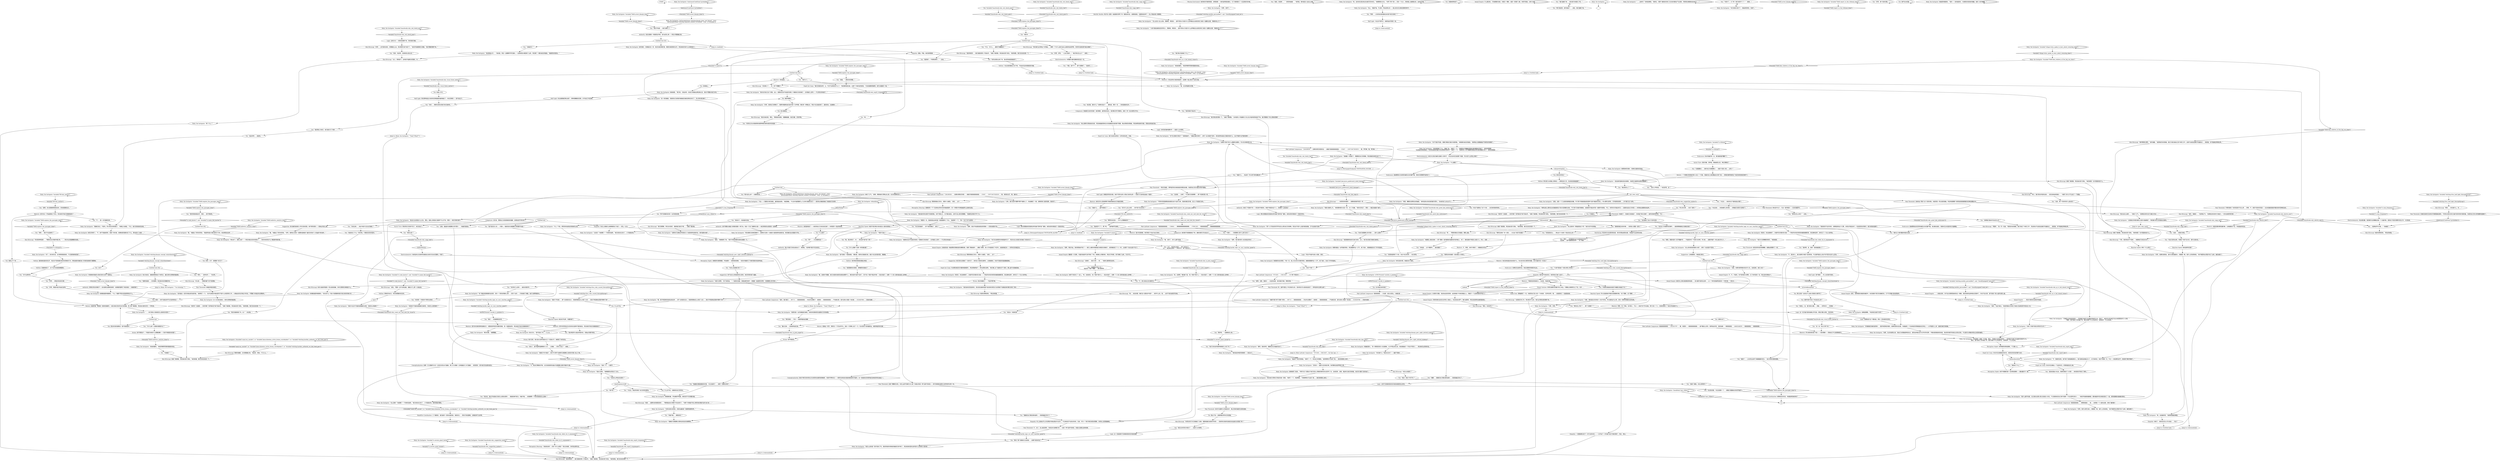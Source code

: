 # LAIR / INSTIGATOR
# You are caught in the ray of the Pale Compressor and talk to Ruby. You can:
#1. Ask about the Compressor.
#2. Ask about the murder and why Ruby went into hiding.
#3. Try to destroy the Compressor.
#4. Try to stop Ruby from killing herself if you destroy the Compressor.
#5. Let Ruby go.
# ==================================================
digraph G {
	  0 [label="START"];
	  1 [label="input"];
	  2 [label="Jump to: [Untitled hub]"];
	  3 [label="Drama: 她对你撒谎了……*包括*那件事。"];
	  4 [label="Game Over: 黑暗接管了一切，你感觉自己坠入到一个未知的、无声的世界。哦……这就是死亡！这就是结束。"];
	  5 [label="Ruby, the Instigator: Variable[\"boardwalk.ruby_sugg_talk\"]"];
	  6 [label="Variable[\"boardwalk.ruby_sugg_talk\"]", shape=diamond];
	  7 [label="!(Variable[\"boardwalk.ruby_sugg_talk\"])", shape=diamond];
	  8 [label="You: “胡说，你是想……”（奇怪地抽搐），“误导我。根本就没人会这么说我。”"];
	  9 [label="Ruby, the Instigator: “‘怎么会没人这么说你。警察啦，罪犯啦……要不然你以为我为什么会带着这台该死的死亡射线一起藏在这里，等着你找上门？”"];
	  10 [label="Ruby, the Instigator: Variable[\"tc.harry\"]"];
	  11 [label="Variable[\"tc.harry\"]", shape=diamond];
	  12 [label="!(Variable[\"tc.harry\"])", shape=diamond];
	  13 [label="You: “好吧，好吧。”（让自己振作。）“咱们现在怎么办？”（继续。）"];
	  14 [label="Ruby, the Instigator: Variable[\"TASK.explore_the_passages_done\"]"];
	  15 [label="Variable[\"TASK.explore_the_passages_done\"]", shape=diamond];
	  16 [label="!(Variable[\"TASK.explore_the_passages_done\"])", shape=diamond];
	  17 [label="Ruby, the Instigator: “我什么都不知道，反正我在这里扎营之后就没人来过。不过我很肯定自己绝不是第一个在这里苟活的人……”她的声音越来越微弱，跟你脑袋中的白噪音混在了一起。感觉就像是动脉瘤在靠近。"];
	  18 [label="Ruby, the Instigator: “哦。”她露出了悲伤的笑容。“我虽然知道小猫也是有爪子的，但没想到会这样……”"];
	  19 [label="Perception (Sight): 她手中握着的是一支双管前膛枪——跟凶器并不一致。"];
	  20 [label="Ruby, the Instigator: “她要我上楼去找她——那个跟她一起的雇佣兵就躺在卧室地板上，死了。我知道她不希望让当局介入。所以，没错……”"];
	  21 [label="Endurance: 曷城警督此刻忍受的痛苦比你还要严重。他试着去抵抗，但根本无从知道何时才能解脱。"];
	  22 [label="Endurance: 曷城警督正在承受的痛苦比你还要严重，但他已经慢慢开始恢复了。"];
	  23 [label="You: “康米主义者的藏身地就在后面……”"];
	  24 [label="Ruby, the Instigator: “我用的是一台灰域维度压缩机。你和你的搭档现在就困在它的场域里。”"];
	  25 [label="Ruby, the Instigator: “嗯？什么？”"];
	  26 [label="Ruby, the Instigator: “哦，这当然能解决问题。”"];
	  27 [label="You: “我也希望可以就这样放你走，但我必须遵守规定。”"];
	  28 [label="You: 但是——她不该就这样平白无故地死去！"];
	  29 [label="Ruby, the Instigator: “哦，这根本不重要。他们对我来说甚至连朋友都算不上，更别说是*自家*兄弟了。至于有人*喜欢*我这件事——我太知道了。如果一个人有人喜欢就会遇上这种事……”"];
	  30 [label="Ruby, the Instigator: “呕，拉倒吧，嘴说破个屁。有人*喜欢*我什么——我太知道了。如果一个人有人喜欢就会遇上这种事……”"];
	  31 [label="Shivers: 他漫步着，两侧是一排排的罂粟花，大部分粉红色的花朵已经凋谢。男人看了看周围，然后抬头望向天空；一声叹息。"];
	  32 [label="Ruby, the Instigator: Variable[\"XP.ruby_motive\"]"];
	  33 [label="Variable[\"XP.ruby_motive\"]", shape=diamond];
	  34 [label="!(Variable[\"XP.ruby_motive\"])", shape=diamond];
	  35 [label="Ruby, the Instigator: “子弹是从远处射进来的——否则我们在楼下应该能听到枪声才对。再说了，她有充分的动机不去主动招惹是非引人注意。”\n“警官，我不是说了好多遍了吗，我们在楼下什么也没听见。没有枪声，什么也没有。”"];
	  36 [label="Ruby, the Instigator: “灰域？灰域不是在世界的尽头吗？”"];
	  37 [label="You: “*大家*是指谁？你是从哪儿听来的？”"];
	  38 [label="You: “是啊，没错，我刚才……在逗你玩呢。他们就在外面，荷枪实弹。”"];
	  39 [label="You: 别晕过去了。"];
	  40 [label="Empathy: 她死了。他的反应怎么可以如此……冷淡？"];
	  41 [label="Ruby, the Instigator: CheckItem(\"gun_villiers\")"];
	  42 [label="CheckItem(\"gun_villiers\")", shape=diamond];
	  43 [label="!(CheckItem(\"gun_villiers\"))", shape=diamond];
	  44 [label="Kim Kitsuragi: 他望向黑暗深处，“那边的帐篷。”"];
	  45 [label="Ruby, the Instigator: “你认真的吗？那就尝尝这个吧！”她拧动手中的转盘。"];
	  46 [label="You: “到底发生了什么？周日晚上？跟我说说你的版本。”"];
	  47 [label="Ruby, the Instigator: “有啊，在对你使用之前，我自己也把脑袋伸进去过，感觉这样做比较*合乎科学伦理*。不敢说是很愉快的体验，我试的时候开的档位比现在还低，不过我可以想象你现在正经受的痛苦。”"];
	  48 [label="Ruby, the Instigator: “信号通过一系列中继站来完成传递。”她停顿了一下。“驻守在那些中继站里可不是什么有意思的工作，人类独自呆在灰域之中的话，不需要几年就会失去理智的。”"];
	  49 [label="Jump to: [rubymainhub]"];
	  50 [label="Conceptualization: 如果一只大黄蜂可以在一分钟内杀死40只蜜蜂，那三只大黄蜂一分钟就能杀120只蜜蜂……甚至更多，因为他们还会团队配合。"];
	  51 [label="Kim Kitsuragi: “女士，把枪放下。这样是不能解决问题的。你……”"];
	  52 [label="Ruby, the Instigator: 她从你身边、接着是警督身边飞奔而过，最后消失在黑暗的隧道里。"];
	  53 [label="You: “你的第一个猜测并不算完全错误……”"];
	  54 [label="Ruby, the Instigator: 她眯起眼睛。“听起来应该差不多吧？”"];
	  55 [label="Inland Empire: 白噪音变成一堵迷雾和灰霉组成的沸腾高墙，笼罩了整座城市……撕裂了建筑，把人行布道刮到了半空中。这就是瑞瓦肖——世界末日的瑞瓦肖。"];
	  56 [label="You: “所谓的准备指的是把子弹藏在地板底下吗？”"];
	  57 [label="You: “准备什么……枪战吗？所以把子弹先藏起来？”"];
	  58 [label="You: “等等……以你的标准来看她当时是不是已经嗨了？”"];
	  59 [label="Electrochemistry: 她见识过真正嗑药过量的人的样子，卡拉洁当时还没到那个程度，所以有什么好担心的呢？"];
	  60 [label="Authority: 我以为我们已经达成协议了，她想到。*这种事*真的不应该发生。"];
	  61 [label="Ruby, the Instigator: “呃，当时你队里没有这位瘦巴巴的老兄。”她朝警督点点头。“你带了两个男人，还有一个女人。男的看上去都很壮实，女的也不差。”"];
	  62 [label="You: “你还有什么别的……能告诉我的吗……”"];
	  63 [label="Ruby, the Instigator: “我见识过更糟糕的情况。”她耸耸肩。"];
	  64 [label="You: “你这又是何必呢。你跟这个案子没关系，我可以放你走。”"];
	  65 [label="Kim Kitsuragi: “我们是警察。责任全在我们，要是我们放任不管……”他看了看四周。"];
	  66 [label="Ruby, the Instigator: Variable[\"tc.rank_known\"]  and  Variable[\"tc.name_full_harrier\"]"];
	  67 [label="Variable[\"tc.rank_known\"]  and  Variable[\"tc.name_full_harrier\"]", shape=diamond];
	  68 [label="!(Variable[\"tc.rank_known\"]  and  Variable[\"tc.name_full_harrier\"])", shape=diamond];
	  69 [label="Ruby, the Instigator: Variable[\"TASK.explore_the_passages_done\"]"];
	  70 [label="Variable[\"TASK.explore_the_passages_done\"]", shape=diamond];
	  71 [label="!(Variable[\"TASK.explore_the_passages_done\"])", shape=diamond];
	  72 [label="Ruby, the Instigator: 顷刻间，你全身麻痹了。白噪声充斥着你的大脑——一阵前所未有的奇怪的痛楚接踵而至。透过静电流声，你听见了一个女人的声音。"];
	  73 [label="You: 说服她把枪放下。"];
	  74 [label="You: Variable[\"boardwalk.ruby_red_check_rhet\"]"];
	  75 [label="Variable[\"boardwalk.ruby_red_check_rhet\"]", shape=diamond];
	  76 [label="!(Variable[\"boardwalk.ruby_red_check_rhet\"])", shape=diamond];
	  77 [label="You: “那她说了什么？”"];
	  78 [label="You: 盯着露比。"];
	  79 [label="Ruby, the Instigator: “我他妈的不会杀你的，如果我真有这个打算，你现在早就没命了。考虑到现在的情况，我已经很讲道理了。”"];
	  80 [label="You: “你听说了所谓审判的事吗……就是那群雇佣正在筹划的事？”"];
	  81 [label="Ruby, the Instigator: 她叹了口气。“是啊。那群佣兵打算私设公堂，处决杀害莱利的人。”"];
	  82 [label="You: 保持静止。"];
	  83 [label="You: 也许我应该劝劝她？"];
	  84 [label="Rhetoric: 因为你觉得自杀对你来说也是种不错的做法。现在她的手指已经握紧扳机了……"];
	  85 [label="You: “咱们……还是聊聊别的吧。”"];
	  86 [label="Ruby, the Instigator: (Variable[\"canal.roy_suicide\"]  or  Variable[\"plaza.kineema_sylvie_drama_suicidejokes\"]  or  Variable[\"whirling.hardies_authority_wc_fail_tried_gun\"])"];
	  87 [label="(Variable[\"canal.roy_suicide\"]  or  Variable[\"plaza.kineema_sylvie_drama_suicidejokes\"]  or  Variable[\"whirling.hardies_authority_wc_fail_tried_gun\"])", shape=diamond];
	  88 [label="!((Variable[\"canal.roy_suicide\"]  or  Variable[\"plaza.kineema_sylvie_drama_suicidejokes\"]  or  Variable[\"whirling.hardies_authority_wc_fail_tried_gun\"]))", shape=diamond];
	  89 [label="Rhetoric: 强大的道德感。她仍想找个机会为自己辩护。"];
	  90 [label="You: “那你……觉得雇佣兵会不会是她亲手杀的？”\n“你觉得……是不是她亲自动手……杀了莱利……？”"];
	  91 [label="Kim Kitsuragi: “你现在的行为已经触犯了法律。我猜机器应该是有专利的……但是现在发射的波段应该远超合法范围了吧？”"];
	  92 [label="Kim Kitsuragi: “警官，你还好吗？”"];
	  93 [label="Pain Threshold: 压缩机发射的无线电讯号像雹暴般袭来，不同的幻景在你的大脑中拼命地争夺着地盘。你感觉自己的头骨快要碎成齑粉了。"];
	  94 [label="Ruby, the Instigator: “过度接近灰域压缩机让他的大脑超载了。等机器关掉之后他就会没事的。”"];
	  95 [label="Authority: 他没法像你一样接受这件事，他为此而心焦——然后才慢慢缓过来。"];
	  96 [label="Ruby, the Instigator: “你不可能不知道，我敢打赌他们就在外面等着。”她看着你身后的隧道。“我想我之后要碰碰运气铤而走险看看了。”"];
	  97 [label="Jump to: [endhub]"];
	  98 [label="You: “如果我们放凶手走会怎么样？”"];
	  99 [label="Kim Kitsuragi: “现在我们必须想出个好理由……解释一下为什么我们会这么直直地自投罗网，否则写在报告里可就太难看了。”"];
	  100 [label="You: “她自杀了。我没能劝住她。”"];
	  101 [label="Kim Kitsuragi: “真的吗？这就是……你的判断？我*敢肯定*她不是凶手。”他看了看周围，然后指向洞穴深处。“她的帐篷。我们应该去检查一下。”"];
	  102 [label="Ruby, the Instigator: Variable[\"village.twins_spoke_to_boys_about_swearing_done\"]"];
	  103 [label="Variable[\"village.twins_spoke_to_boys_about_swearing_done\"]", shape=diamond];
	  104 [label="!(Variable[\"village.twins_spoke_to_boys_about_swearing_done\"])", shape=diamond];
	  105 [label="You: “你好像说了些关于宣判的事……”"];
	  106 [label="You: “你被捕了！”"];
	  107 [label="Ruby, the Instigator: “好吧，如果你真想谈，我可以把机器调小。顺便提一嘴，我手上还有把枪呢。”她不情愿地从阴影中走了出来。痛苦减轻了。"];
	  108 [label="Jump to: [rubymainhub]"];
	  109 [label="Pain Threshold: 不想伤害你？你的耳道可不这么想……等等，不，甚至不是你的耳道——这台机器是直接冲着你的听觉神经去的。"];
	  110 [label="You: “代理人……马德雷教父是什么旅行社吗？”"];
	  111 [label="Ruby, the Instigator: Variable[\"boardwalk.ruby_kim_help\"]"];
	  112 [label="Variable[\"boardwalk.ruby_kim_help\"]", shape=diamond];
	  113 [label="!(Variable[\"boardwalk.ruby_kim_help\"])", shape=diamond];
	  114 [label="Conceptualization: 我也不想打扰你现在正在承受的这震耳欲聋痛苦，但是乔伊斯说过——使用无线电波去强加维度是有可能的。这一定就是向灰域传输无线电信号的设备之一。"];
	  115 [label="Ruby, the Instigator: “哦，当然了。你什么都不知道。”"];
	  116 [label="Jump to: [rubycasehub]"];
	  117 [label="Jump to: [rubymainhub]"];
	  118 [label="Kim Kitsuragi: “还有第三个……哎，真下可糟糕了。”"];
	  119 [label="You: “拜托，”（高举双手，）“你走吧。”"];
	  120 [label="You: “你的……那群兄弟告诉我们你在海岸的。”"];
	  121 [label="You: “你说马德雷教父的代理人……是什么意思？”"];
	  122 [label="Suggestion: 她已经在这里躲了一些时日了，其间没人陪她说话聊天。让她接着说，你说不定能有机能摆脱困境。"];
	  123 [label="Ruby, the Instigator: “真他妈要命。”她突然略带同情地看着你和金。"];
	  124 [label="Pain Threshold: 你的手试着伸入灰域混沌中，随之而来的痛苦也逐渐加剧。"];
	  125 [label="arrestedklaasjehub"];
	  126 [label="Ruby, the Instigator: “但是卡拉洁不可能知道我躲在这里。你是怎么知道的？”"];
	  127 [label="Ruby, the Instigator: IsKimHere()"];
	  128 [label="IsKimHere()", shape=diamond];
	  129 [label="!(IsKimHere())", shape=diamond];
	  130 [label="Rhetoric: 她喜欢跟你聊机器的事。让她接着说下去，寻找脱身的机会。"];
	  131 [label="You: 别盖上它们。"];
	  132 [label="Empathy: 一定要谨慎决定下一步行动的时机——一旦开始下一步你就*没法*问她问题了。慎之，慎之。"];
	  133 [label="You: “对了，她没有出卖你——那个洗衣女工。”\n“对了，她没有出卖你——伊泽贝尔，那个洗衣女工。”"];
	  134 [label="You: “好吧……那我还有别的问题……”"];
	  135 [label="Ruby, the Instigator: “现在情势已经峰回路转了。如果你们没有一头撞进25超高频率波段的话，情况确实会对我极为不利。”"];
	  136 [label="Kim Kitsuragi: “没事的……我们只想……唔……”他挣扎着想把话说完。"];
	  137 [label="Jump to: [rubymainhub]"];
	  138 [label="Pain Threshold: 感觉突然间变得很糟糕，就像血管爆炸了一样。"];
	  139 [label="Drama: 她才没有，她以前从没同时面对过三个武装分子。她相信了你的说法。"];
	  140 [label="Pain Threshold: 疼痛变得愈发难忍。"];
	  141 [label="Untitled hub (02)"];
	  142 [label="Kim Kitsuragi: “好吧……这可是你说的。你需要这么说。现在既然已经*说定*了，”他的声音缓慢而又慎重。“我们需要清理干净。”"];
	  143 [label="Jump to: [Untitled hub]"];
	  144 [label="Jump to: [NewspaperEndgame(\"INSTIGATOR_SUICIDE ...]"];
	  145 [label="Ruby, the Instigator: Variable[\"boardwalk.ruby_red_check_rhet\"]"];
	  146 [label="Variable[\"boardwalk.ruby_red_check_rhet\"]", shape=diamond];
	  147 [label="!(Variable[\"boardwalk.ruby_red_check_rhet\"])", shape=diamond];
	  148 [label="rubygreetinghub"];
	  149 [label="You: “就是个碉堡。你去过那里吗？”"];
	  150 [label="Ruby, the Instigator: “不会——只要我关掉压缩机，痛苦就会结束。”她犹豫着。“不过你可能需要花上几分钟才能稳住自己——感觉有点像是刚做了场昏昏沉沉的梦。”"];
	  151 [label="Kim Kitsuragi: “你怎么知道的？”"];
	  152 [label="You: “他们已经设好陷阱等着我们上钩了吗？”"];
	  153 [label="Hand/Eye Coordination: 三个雇佣兵，毫无疑问一定是全副武装，渴望复仇……而你只有前膛枪。这看起来不太妙啊。"];
	  154 [label="Rhetoric: 因为你从一开始就错估了形式。现在她的手指已经握紧扳机了……"];
	  155 [label="Ruby, the Instigator: 她满脸疑惑地看着你。“你在说什么？我以为提图斯和我只是正经的同事关系……”"];
	  156 [label="Perception (Hearing): “真他妈该死”，还有“为什么是我？”透过白噪音，你听到这两句话。"];
	  157 [label="Jump to: [Ruby, the Instigator: \"\"I'm listening.\"\"]"];
	  158 [label="Ruby, the Instigator: “比如说？”她调整了一下持枪的姿势。“我已经告诉过你了，人不是我杀的。”"];
	  159 [label="You: “坦白说，我也不知道自己是怎么找到这里的……我就是凑巧经过。你能不能……给我解释一下现在到底是怎么回事？”"];
	  160 [label="Ruby, the Instigator: “不管你觉得我俩到底谁更应该为‘私刑’负责，我真的都无所谓，反正人不是我们杀的。”"];
	  161 [label="Ruby, the Instigator: “行啊，我们还是不要聊*那件*破事儿了。你追捕我了一路，结果却掉入我的陷阱。我说完了。”"];
	  162 [label="Kim Kitsuragi: 警督抓着自己的头，表情十分痛苦。“该死……这个……”"];
	  163 [label="Ruby, the Instigator: Variable[\"boardwalk.ruby_pi_rc_fail_inland_vision\"]"];
	  164 [label="Variable[\"boardwalk.ruby_pi_rc_fail_inland_vision\"]", shape=diamond];
	  165 [label="!(Variable[\"boardwalk.ruby_pi_rc_fail_inland_vision\"])", shape=diamond];
	  166 [label="Kim Kitsuragi: “这是我们的工作。现在情况不太妙。咱们必须把这里清理干净。”"];
	  167 [label="Jump to: [NewspaperEndgame(\"INSTIGATOR_ALONE\", ...]"];
	  168 [label="Ruby, the Instigator: “前一秒的确是，但我现在已经用灰域维度压缩机控制住你们了，所以现在我没事了。”"];
	  169 [label="Volition: 别被她唬住了，这个名字没准是她瞎蒙的。"];
	  170 [label="Logic: 这一切只能代表你做事立竿见影。罪犯们都认得你，而且怕你。"];
	  171 [label="Ruby, the Instigator: “你知道我做了什么。我骗了他。”她停了一下。“结果现在开罐器哈里就在我的藏身处现身了。该死的提图斯……”\n“你进我的货車里看过。你觉得加姆洛克最大的玩家喜欢竞争吗？”她停了一下。“结果现在人形开罐器哈里就出现在我的藏身之处了。该死的提图斯……”"];
	  172 [label="Endurance: 如果别无选择的话，她会迎着枪林弹雨冲出去。"];
	  173 [label="You: “嗯……”"];
	  174 [label="Empathy: 感激。怀疑。她还是想跑路……"];
	  175 [label="endhub"];
	  176 [label="You: “不过，为什么……要把子弹藏起来？”"];
	  177 [label="You: “这是……是我们的错。”"];
	  178 [label="pre_ruby_main"];
	  179 [label="Rhetoric: 你应该知道此刻该说些什么，你从前也有过相同的境遇，但为何脑中还一片空白？"];
	  180 [label="You: （回头小声低语。）“你还好吧，金？”"];
	  181 [label="You: “所以你打算……也杀了我吗？”"];
	  182 [label="Pain Threshold: 当她说出“警官”这个词的时候，你感觉到一阵尖锐的剧痛。听起来就像整个射频波段直接朝着你的神经通路尖叫。"];
	  183 [label="You: “你是怎么弄到这玩意的？”"];
	  184 [label="Interfacing: 而且她也对此感到很自豪。她也有理由感到自豪，你就造不出这样的东西。"];
	  185 [label="Ruby, the Instigator: 她咯咯笑了起来。“*审判*这个词相对于他们实际上想做的事来说也忒好听了点。话说回来，没错，我监听过他们的频道。他们的‘调查’已经完成了。”"];
	  186 [label="You: “为什么每个人都喜欢跟我作对？”"];
	  187 [label="You: “你能不能……跟我说说？”"];
	  188 [label="You: “不，那才是真正的问题所在！”"];
	  189 [label="Volition: 她的嗓音里隐隐透露出绝望。"];
	  190 [label="Ruby, the Instigator: “他的身体还是温热的，但在透过破掉的窗户射进来的青色灯光的照射下他看起来好像已经死了很久……”"];
	  191 [label="You: “那还真是……不妙——她居然能如此镇静……”"];
	  192 [label="Ruby, the Instigator: Variable[\"tc.ulan_frequency\"]"];
	  193 [label="Variable[\"tc.ulan_frequency\"]", shape=diamond];
	  194 [label="!(Variable[\"tc.ulan_frequency\"])", shape=diamond];
	  195 [label="Pale Latitude Compressor: 嗞嗞嗞嗞嗞嗞嗞……342455797……哦，亲爱的……嗞嗞嗞嗞嗞嗞嗞……请不要这么忧伤，依然如此忧伤，我的姑娘……嗞嗞嗞嗞嗞……4464544829……嗞嗞嗞嗞嗞……嗞嗞嗞嗞嗞……"];
	  196 [label="You: “别担心，金，我只是在试着……想象……世界末日……的景象……”"];
	  197 [label="Inland Empire: 什么都没有。只有缓慢的消逝。你看见一棵树，或是一间煤矿小屋。你转开视线，又转了回来……"];
	  198 [label="Inland Empire: ……小屋会消失，你不会记得那里曾经有过一棵树，更别说树的品种是松还是桦了。你也不会记得，是不是有个男人就吊在那上面。"];
	  199 [label="Horrific Necktie: 刚才有人提到一条操蛋的领带了吗？要我说的话，这都是放屁。你都疯成这样了，怎么可能会收人贿赂呢。"];
	  200 [label="Suggestion: 让她接着说，你能渡过难关。"];
	  201 [label="Empathy: 她的语气有些苦涩。她觉得自己被人出卖了。"];
	  202 [label="You: “那个……小队里都有谁？”"];
	  203 [label="Rhetoric: 你知道的。"];
	  204 [label="You: “我尽力了。”"];
	  205 [label="You: “谢谢。”（摩挲你的两鬓。）"];
	  206 [label="Kim Kitsuragi: 他看了看周围，然后指向洞穴深处。“她的帐篷。我们应该去检查一下。”"];
	  207 [label="Ruby, the Instigator: 她看着机器，评估着损坏程度。她的双手不住地颤抖着。"];
	  208 [label="Ruby, the Instigator: “哦。”她露出了悲伤的笑容。“好吧，我想自己其实一直都知道她是个最优先考虑个人利益的*幸存者*。”"];
	  209 [label="Ruby, the Instigator: Variable[\"boardwalk.ruby_suggestion_malice\"]"];
	  210 [label="Variable[\"boardwalk.ruby_suggestion_malice\"]", shape=diamond];
	  211 [label="!(Variable[\"boardwalk.ruby_suggestion_malice\"])", shape=diamond];
	  212 [label="You: “话说，那个*灰域*是什么鬼东西？”"];
	  213 [label="Ruby, the Instigator: “没错。这是一个工业级的抛物面反射器。专门用于将维度强加到某种*没有*维度的东西上。所以理所当然的，它所使用的频率……并不属于这个世界。”"];
	  214 [label="You: “我会一直这个样子吗？”"];
	  215 [label="Ruby, the Instigator: “我监听了他们的频道。”她停了一下，咬住自己的嘴唇。“虽然那帮孙子出卖了我……我还是很担心他们。”"];
	  216 [label="Pale Latitude Compressor: “875263……23621837……为了那个特别的人……”"];
	  217 [label="Ruby, the Instigator: “解决问题，”她嘟囔着。"];
	  218 [label="You: 我当时说的是醉话！我不是故意的！……"];
	  219 [label="You: “我确定自己理应是知道的……但是我最近失忆了。”"];
	  220 [label="You: “哦，我当然是了。你……现在是不是*怕*了啊？”"];
	  221 [label="You: “是啊，你从提图斯那里挖走的。还有提图斯自己。”"];
	  222 [label="Rhetoric: 不，等等，你终于想到了，你跟她的共同点："];
	  223 [label="Ruby, the Instigator: “然后惹得一身骚？不可能。再说，子弹是从远处射进来的——否则我们在楼下应该能听到枪声才对。”\n“警官，我不是说了好多遍了吗，我们在楼下什么也没听见。没有枪声，什么也没有。”"];
	  224 [label="Jump to: [pre_ruby_main]"];
	  225 [label="Jump to: [Pale Latitude Compressor: \"\"875263... 23621837... for that spe...\"]"];
	  226 [label="Esprit de Corps: 你也许应该看看金的状况。他现在的状态好像不太好。"];
	  227 [label="Pain Threshold: 呃，虽然*感官上*并没有好太多，但你现在可以组织起语言了，思考起来也没那么痛了。"];
	  228 [label="You: “淋浴头？真是机智……”"];
	  229 [label="Ruby, the Instigator: “‘大家’是指加姆洛克的所有人。警察啦，罪犯啦……要不然你以为我为什么会带着这台该死的死亡射线一起藏在这里，等着你找上门？”"];
	  230 [label="Logic: 如果她连*这个*都知道，那也一定知道你的真名。"];
	  231 [label="Half Light: 我不确定……听上去还挺可信的。"];
	  232 [label="Kim Kitsuragi: “真的吗？这就是……你的判断？我*敢肯定*她不是凶手。”他看了看周围，然后指向洞穴深处。“她的帐篷。我们应该去检查一下。”"];
	  233 [label="Kim Kitsuragi: “考虑到种种因素……”警督还没从疼痛中缓过来。“……现在未必是最糟糕的结局。”"];
	  234 [label="Kim Kitsuragi: “不用，我觉得凶手不是她……她跟咱们已经没关系了。”"];
	  235 [label="Jump to: [endhub]"];
	  236 [label="Pain Threshold: 一靠近压缩机，那阵猛烈的白噪音就变得更加汹涌。你感觉自己的大脑在颅骨中膨胀。"];
	  237 [label="You: “救命啊，金，救命！我的脑袋着火了！”"];
	  238 [label="Ruby, the Instigator: “不，我没杀人，我只是帮忙布置了私刑现场。不过我怀疑这么说对*你*而言也没什么区别。”"];
	  239 [label="Kim Kitsuragi: “唔……”警督抓着自己的脑袋，眼珠上翻。"];
	  240 [label="Ruby, the Instigator: 一股全新的强电流向你袭来，你感觉大脑里的血管好像要爆了。"];
	  241 [label="Ruby, the Instigator: Variable[\"boardwalk.ruby_la_puta_esprit\"]"];
	  242 [label="Variable[\"boardwalk.ruby_la_puta_esprit\"]", shape=diamond];
	  243 [label="!(Variable[\"boardwalk.ruby_la_puta_esprit\"])", shape=diamond];
	  244 [label="Ruby, the Instigator: 她满脸疑惑地看着你。“什么？我都不明白你到底想表达什么。”"];
	  245 [label="Ruby, the Instigator: 她停下来消化了一会儿。“呃，去他妈的。有人*喜欢*我什么——我太知道了。如果一个人有人喜欢就会遇上这种事……”"];
	  246 [label="Ruby, the Instigator: Variable[\"boardwalk.ruby_didnt_do_it_arguments\"]"];
	  247 [label="Variable[\"boardwalk.ruby_didnt_do_it_arguments\"]", shape=diamond];
	  248 [label="!(Variable[\"boardwalk.ruby_didnt_do_it_arguments\"])", shape=diamond];
	  249 [label="Perception (Hearing): 就像是有一千个无线电台同时向你的脑袋轰炸，但一片嘈杂中你唯独能辨认出她的话语。"];
	  250 [label="Ruby, the Instigator: “真他妈要命。”她突然略带同情地看着你和金。"];
	  251 [label="Perception (Sight): 她带着把双管前膛枪。千万要小心。"];
	  252 [label="Ruby, the Instigator: Variable[\"boardwalk.ruby_ruled_out_roof_shot_for_viscal\"]"];
	  253 [label="Variable[\"boardwalk.ruby_ruled_out_roof_shot_for_viscal\"]", shape=diamond];
	  254 [label="!(Variable[\"boardwalk.ruby_ruled_out_roof_shot_for_viscal\"])", shape=diamond];
	  255 [label="Untitled hub (04)"];
	  256 [label="Inland Empire: 她的内心深处渴望着某种结局……但大概不是现在这种……从一个审讯室被押送到另一个审讯室，一夜白头……"];
	  257 [label="You: “金！金！快让它停下来！”"];
	  258 [label="Jump to: [rubymainhub]"];
	  259 [label="Jump to: [rubymainhub]"];
	  260 [label="Esprit de Corps: “我们还是回去吧，让。今天不会再发生什么了，”她安静地回应道。让摘下了他的金色假发。“打给海德斯塔姆吧。他可以载我们一程。”"];
	  261 [label="Kim Kitsuragi: “我也会这么做的……”他喘了口气。“如果我没有失去行动能力的话……”"];
	  262 [label="Kim Kitsuragi: 他望向黑暗深处，“那边的帐篷。”"];
	  263 [label="Half Light: 卡拉洁不想开灯，她害怕凶手再来一枪。"];
	  264 [label="Ruby, the Instigator: “何止，*超级*嗨。不过我一开始没想太多——我之前也见过她玩很疯的样子。”"];
	  265 [label="You: “就这样吧……谢谢你。”"];
	  266 [label="Pale Latitude Compressor: 嗞嗞嗞嗞嗞嗞…….摩擦锁套装……嗞……别把我一个人留在这里，求你了塞利斯！"];
	  267 [label="Pale Latitude Compressor: 嗞嗞嗞嗞嗞……兰伯恩：星光与阳光。24摄氏度……"];
	  268 [label="Rhetoric: 只有这样你才能劝她放弃，这是唯一能让她活下去的方案。"];
	  269 [label="Untitled hub"];
	  270 [label="Kim Kitsuragi: “该死。”警督一动不动地站着，看着沙子上那一大滩血迹。"];
	  271 [label="Kim Kitsuragi: “高阶警督杜博阿，”他吟诵着。“请控制好你的情绪。我们只是在做自己的*本职工作*。这绝不会是这起案子的最低点……相信我。你不能被这种事击垮。”"];
	  272 [label="Logic: 那对双胞胎肯定就是这样在脑子里听到广播的。她测试的时候他们一定就在附近。"];
	  273 [label="Ruby, the Instigator: “顺便问一句，到底是谁出卖的我？是提图斯吗？不对，”她犹豫了一下，“第一个招了的不会是他……”"];
	  274 [label="Ruby, the Instigator: “我没办法说很高兴认识你，警官。我真心希望自己能够*不认识*你。但是——咱们还是见面了。”"];
	  275 [label="Ruby, the Instigator: “那个小子真该好好学学该怎么管住自己的臭嘴。而且这不是什么鬼灰域发射器。它不会发射*灰域*……”"];
	  276 [label="You: “你朝莱利开枪了吗？”\n“我还有个*案子*要破……我们继续吧……”"];
	  277 [label="Ruby, the Instigator: “好吧，别把自己折腾死了。我那时候跟哈迪兄弟们喝了几杯啤酒，像往常一样瞎扯淡，然后卡拉洁就进来了，面色苍白，全身颤抖……”"];
	  278 [label="Ruby, the Instigator: “我知道这种感觉很难受——别乱动了。”"];
	  279 [label="Ruby, the Instigator: “我猜你应该不知道还有第三个雇佣兵已经进城了，正好能赶上宣判——不过现在你知道了。”"];
	  280 [label="You: “露比兄弟……前身是哈迪兄弟。”"];
	  281 [label="Ruby, the Instigator: “是啊，我也不知道到底是该钦佩她——还是该感到不安。”"];
	  282 [label="You: “卡拉洁，她显然背叛了自己的性别群体。”"];
	  283 [label="You: “你现在正在对我使用的是那种跨灰域传递信号的机器！”"];
	  284 [label="Ruby, the Instigator: Variable[\"boardwalk.ruby_greet_kim_endurance\"]"];
	  285 [label="Variable[\"boardwalk.ruby_greet_kim_endurance\"]", shape=diamond];
	  286 [label="!(Variable[\"boardwalk.ruby_greet_kim_endurance\"])", shape=diamond];
	  287 [label="Jump to: [Ruby, the Instigator: \"\"Yeah? What?\"\"]"];
	  288 [label="Kim Kitsuragi: “警官……你在做什么，你……”"];
	  289 [label="Half Light: 现在那种遥远又诡异的恐惧感离你越来越近了。你在恐惧的——是*你自己*。"];
	  290 [label="Pain Threshold: 这是个糟糕的决定。你怎么就不防着它点儿呢？你面对的是一种*全新*的体验——其可怕程度远超你之前所经历过的一切。"];
	  291 [label="Rhetoric: 不像其他背刺她的人。比如说，哈迪兄弟。"];
	  292 [label="You: “准备什么……最坏的情况？”"];
	  293 [label="Inland Empire: 棚屋里一片漆黑。外面的海浪声已经平静了下来。她看着上好膛的枪，然后打开枪管，把子弹取了出来。今天不行。"];
	  294 [label="Composure: 你能看见当时的场景：她的嘴唇，虽然依旧发白，但好像已然不再颤抖。她的一举一动从容而又专注。"];
	  295 [label="Ruby, the Instigator: “哈里·杜博阿，”她飞快答道。“一个腐败的混蛋，穿着迪斯科裤子，还戴着一条搞笑的领带。马德雷教父的代理人。”"];
	  296 [label="Rhetoric: 等等，有一件事。也许很小，不过——她说*你*开车进城，那‘你’是一个人，还是有很多人？她也许知道些什么……"];
	  297 [label="You: “不……我一点印象都没有。”"];
	  298 [label="You: 太迟了……"];
	  299 [label="You: “等等……咱们不去追她吗？”"];
	  300 [label="Kim Kitsuragi: 他看了看周围，然后指向洞穴深处。“她的帐篷！也许里面有些什么。”"];
	  301 [label="Pain Threshold: 再也回不去了。它会一直伴着你——在你的噩梦中。"];
	  302 [label="You: “你很快就想好了计划，对此卡拉洁觉得……有点奇怪。”"];
	  303 [label="Ruby, the Instigator: “什么碉堡？”"];
	  304 [label="You: “卡拉洁……她说你当下就知道出问题了。”"];
	  305 [label="You: “你有没有……亲自*体验*过这台压缩机？”"];
	  306 [label="You: “我不是任何人的……代理人。我甚至连马德雷教父是谁都不知道！”"];
	  307 [label="You: “马德雷教父……我听说过马德雷教父……他是个危险人物……对吗？”"];
	  308 [label="Jump to: [rubymainhub]"];
	  309 [label="You: “你在*干嘛*？”"];
	  310 [label="Ruby, the Instigator: 你看着她的脑浆从霓虹色的头发中飞溅而出。"];
	  311 [label="You: “是提图斯告诉我的。我嘴都快说破皮了……”"];
	  312 [label="Ruby, the Instigator: “……你们其他人到底是怎么他妈的办到的？”"];
	  313 [label="Shivers: 他掏出一把刀，蹲伏在一个花坛的尽头。他在一只荚果上划了一刀，乳白色的汁液渗露而出。痛苦再度将你包围……"];
	  314 [label="You: “等等，管我叫我*人形开罐器*的……不就是你吗？不是针对你啊。所以我……就像开罐子一样让他们开口了。”"];
	  315 [label="Logic: 从胖子安格斯提到的灰域发射器里发出来的。"];
	  316 [label="You: “求你了，能不能把机器稍微关小点……让我能……问你几句话？”（继续。）"];
	  317 [label="Jump to: [rubymainhub]"];
	  318 [label="Kim Kitsuragi: “嗯……她没说错，确实没人提到说*听到*……枪声什么的。我……凶手不是在屋顶开的枪。”"];
	  319 [label="You: “我们逮捕了她……就当是为你报仇了吧。”"];
	  320 [label="Ruby, the Instigator: “真是个坏消息……那个女孩是在玩火，但是即便她这么对我了之后……我也不希望她会落得*那种下场*……”"];
	  321 [label="Reaction Speed: 所以这就是她不敢告诉提图斯的事。*这个警察，这个警察……*"];
	  322 [label="Ruby, the Instigator: “这么说你是找到我的小屋了，是吗？对此我并不意外。”"];
	  323 [label="Ruby, the Instigator: “我确实说过，不是吗。所以现在你来抓我了。”她嗤之以鼻道。“不过，他们还是他妈的该死。”"];
	  324 [label="Ruby, the Instigator: “好了，说句老实话，这次聊得挺愉快的，不过我得继续赶路了。”"];
	  325 [label="Reaction Speed: 审判？什么审判？"];
	  326 [label="Savoir Faire: 再说现在已经来不及了。她已经走了。"];
	  327 [label="Jump to: [Untitled hub]"];
	  328 [label="Logic: 那对双胞胎肯定就是这样在脑子里听到广播的。她测试的时候他们一定就在附近。"];
	  329 [label="You: “我威胁说要逮捕她的时候，卡拉洁崩溃了……她把一切都告诉我了。”"];
	  330 [label="Half Light: 她看起来有些动摇。她并不意外会有人把自己给供出来——但是万万没料到会被人*诬陷*。"];
	  331 [label="You: 痛苦地蠕动。"];
	  332 [label="Ruby, the Instigator: Variable[\"tc.seraise_giant_hornet\"]"];
	  333 [label="Variable[\"tc.seraise_giant_hornet\"]", shape=diamond];
	  334 [label="!(Variable[\"tc.seraise_giant_hornet\"])", shape=diamond];
	  335 [label="Ruby, the Instigator: 你的话音未落，她就扣动了扳机。"];
	  336 [label="Ruby, the Instigator: 她朝你露出一丝怀疑的笑容，然后重重呼出一口气，摇了摇头，紧接着就扣动了手中的扳机。"];
	  337 [label="Authority: 即使在现在的情形下，金也是职业精神的典范：他想要清楚明了地告知她——她被背叛了。"];
	  338 [label="Ruby, the Instigator: SetVariableValue(\"whirling.klaasje_drew_red_thread\", true) ;
SetVariableValue(\"whirling.replaced_window_trivialized\", true) --[[ Variable[ ]]"];
	  339 [label="Ruby, the Instigator: SetVariableValue(\"whirling.klaasje_drew_red_thread\", true) ;
SetVariableValue(\"whirling.replaced_window_trivialized\", true) --[[ Variable[ ]]"];
	  340 [label="You: 如果*真的*发生了的话会怎么样？"];
	  341 [label="Inland Empire: 是的，但即使是在极度的痛苦中，你还是看不清它的准确形状。它*不可想象*是有原因的。"];
	  342 [label="You: “那只是徒劳。她毕竟是个……逃犯。我们逮捕了她。”"];
	  343 [label="Ruby, the Instigator: “哦，我不希望她的结局会是这样……那个女孩是在玩火，但是即便她这么对我了之后……我也不希望她会落得*那种下场*……”"];
	  344 [label="Esprit de Corps: 我们当初应该把这一点考虑进去的。见鬼。"];
	  345 [label="Volition: 卡拉洁很清楚自己在干嘛，不如此的话你很难保持冷静。"];
	  346 [label="Ruby, the Instigator: 她苦涩地笑了。“不，她不可能崩溃的，她是个幸存者。如果她真的跟你说了什么，那也是为了自救……”"];
	  347 [label="Empathy: 你这么说确实让她稍稍原谅了他们——那么一点点。"];
	  348 [label="You: “告诉我，我叫什么？如果你连这个……都知道，那你一定……也知道我的名字。”"];
	  349 [label="You: “我们刚才到底做了什么？”"];
	  350 [label="Ruby, the Instigator: "];
	  351 [label="", shape=diamond];
	  352 [label="!()", shape=diamond];
	  353 [label="Untitled hub (02)"];
	  354 [label="You: “那杀了那个雇佣兵又会是谁……如果不是你的话？”"];
	  355 [label="ulanfrequencystuff"];
	  356 [label="Ruby, the Instigator: “我自己造的。”她朝着那台刑具点了点头。"];
	  357 [label="Shivers: 一个穿着白色西装的男人走过一个花园，里面的泥土曾经覆盖在沥青下面——黑暗的建筑物把这个街区和其他街区隔开了。"];
	  358 [label="Ruby, the Instigator: “你现在是在说笑呢，还是在威胁我？我猜两者都有吧。”"];
	  359 [label="Ruby, the Instigator: “……战争吗？”她咬起嘴唇。“我想过。但那个雇佣兵的死亡无论如何都会产生后果，尽管现在事情的走向有点……”"];
	  360 [label="Drama: 她不想提这个，不是因为她有什么需要隐瞒——只是不想感到内疚罢了。"];
	  361 [label="Ruby, the Instigator: “我也在问自己这个问题。总之，我猜你应该不知道还有第三个雇佣兵已经进城了，正好能赶上宣判——不过现在你知道了。”"];
	  362 [label="Ruby, the Instigator: 她点点头。“我不是说了吗——小心点。”"];
	  363 [label="You: 我阻止不了她……"];
	  364 [label="You: 来吧，点子，我需要个好点子！"];
	  365 [label="You: “*求你*了，关了吧！我已经受不了了！”（继续。）"];
	  366 [label="Pale Latitude Compressor: “236189281……如果你想购买床垫……请拨打嗞嗞嗞嗞嗞嗞嗞……23567……32971047302819……哦，奇怪的光芒，哦，我的光……”"];
	  367 [label="You: 那之后呢？会发生什么难以言喻的大事件吗？"];
	  368 [label="You: 什么也不说。"];
	  369 [label="Ruby, the Instigator: 她皱起眉头。“有一群很危险的人在追着她。从大牢里出来之后，她会脱胎成一个完全不同的人……假设她还出得来的话。”"];
	  370 [label="Electrochemistry: 她进监狱之后衰老的速度会比她天天派对还要快。可惜了。"];
	  371 [label="Ruby, the Instigator: 顷刻间，你全身麻痹了。白噪声充斥着你的大脑——一阵前所未有的奇怪的痛楚接踵而至。透过静电流声，你听见了一个女人的声音。"];
	  372 [label="Ruby, the Instigator: Variable[\"boardwalk.ruby_esprit_vicquemare\"]"];
	  373 [label="Variable[\"boardwalk.ruby_esprit_vicquemare\"]", shape=diamond];
	  374 [label="!(Variable[\"boardwalk.ruby_esprit_vicquemare\"])", shape=diamond];
	  375 [label="Untitled hub (02)"];
	  376 [label="Visual Calculus: 你现在离那台机器只有三米远。只要能让她继续分心下去，也许……"];
	  377 [label="You: “你已经准备好……拼个鱼死网破了，是吗？”"];
	  378 [label="You: “你的女朋友出卖了你。面对质询她直接崩溃了。”"];
	  379 [label="Composure: 她的脖子和肩膀放松下来，握枪的那只手也松动了。"];
	  380 [label="Ruby, the Instigator: “很高兴能帮上忙。”她轻蔑地把头往后一仰，关小了机器。“祝你们好运了，警官——瑞瓦肖就是个婊子。”"];
	  381 [label="You: “你到底是怎么……想出这个计划的？而且还这么快？”"];
	  382 [label="You: “那好吧。”（由着她这么做。）"];
	  383 [label="Ruby, the Instigator: Variable[\"pier.joyce_palebranch_mind_damage\"]"];
	  384 [label="Variable[\"pier.joyce_palebranch_mind_damage\"]", shape=diamond];
	  385 [label="!(Variable[\"pier.joyce_palebranch_mind_damage\"])", shape=diamond];
	  386 [label="Ruby, the Instigator: “灰域维度压缩机是用来……更好地控制灰域的。如果有很多这玩意，你就能把一个无线电信号网格强加在灰域上——从字面意义上讲，就是压缩它的距离。”"];
	  387 [label="Untitled hub"];
	  388 [label="Jump to: [rubymainhub]"];
	  389 [label="You: “抱歉……我确定自己理应是知道的……但是我最近失忆了。”"];
	  390 [label="Ruby, the Instigator: “谁不是呢？”她耸耸肩。“要知道，我现在还能看见他，就在卡拉洁的房间里，侧躺着。”"];
	  391 [label="Ruby, the Instigator: IsTHCPresent(\"suicide_is_painless\")"];
	  392 [label="IsTHCPresent(\"suicide_is_painless\")", shape=diamond];
	  393 [label="!(IsTHCPresent(\"suicide_is_painless\"))", shape=diamond];
	  394 [label="Logic: 这一定就是胖子安格斯提到的灰域发射器。"];
	  395 [label="Ruby, the Instigator: “你*见过我的方程式*？”她吸吸鼻子。“你翻过我的货車了，对吧？这点我倒不意外，但你居然知道自己看到的是什么，这点*倒是*出乎我的意料……”"];
	  396 [label="Ruby, the Instigator: Variable[\"whirling.hardie_logic_wc_succ_reaction_speed\"]"];
	  397 [label="Variable[\"whirling.hardie_logic_wc_succ_reaction_speed\"]", shape=diamond];
	  398 [label="!(Variable[\"whirling.hardie_logic_wc_succ_reaction_speed\"])", shape=diamond];
	  399 [label="Ruby, the Instigator: SubstanceUsedOnce(\"pyrholidon\")"];
	  400 [label="SubstanceUsedOnce(\"pyrholidon\")", shape=diamond];
	  401 [label="!(SubstanceUsedOnce(\"pyrholidon\"))", shape=diamond];
	  402 [label="Inland Empire: 头骨碎片四散，有如你此刻的思想，此刻附着于不祥的预感之上，附着于一个出奇熟悉的声音之上……"];
	  403 [label="Ruby, the Instigator: Variable[\"boardwalk.ruby_viscal_three_metres\"]"];
	  404 [label="Variable[\"boardwalk.ruby_viscal_three_metres\"]", shape=diamond];
	  405 [label="!(Variable[\"boardwalk.ruby_viscal_three_metres\"])", shape=diamond];
	  406 [label="Logic: *完全不知道*这些人是谁，真的。"];
	  407 [label="Ruby, the Instigator: “很好。”她微微笑了笑。“我可不想连她都在我背后捅我一刀。”"];
	  408 [label="Rhetoric: 她的言外之意是那颗子弹是她留给自己的最后救赎。"];
	  409 [label="You: “她的主意？”"];
	  410 [label="You: “那现在怎么办呢？”（总结。）"];
	  411 [label="Jump to: [Untitled hub]"];
	  412 [label="Logic: 这样才对——把现场清理干净，同时保持冷静。"];
	  413 [label="Pain Threshold: 你做到了。压缩机已经抛锚了，你的脑子里又安静了，虽然还是疼得厉害，不过……"];
	  414 [label="Ruby, the Instigator: “什么？不是。把现场伪造成私刑是她的主意。”"];
	  415 [label="You: “是你的朋友卡拉洁，她把你推进了火坑里……她说是你开枪杀了莱利。”"];
	  416 [label="Ruby, the Instigator: Variable[\"boardwalk.ruby_esprit_kim\"]"];
	  417 [label="Variable[\"boardwalk.ruby_esprit_kim\"]", shape=diamond];
	  418 [label="!(Variable[\"boardwalk.ruby_esprit_kim\"])", shape=diamond];
	  419 [label="Ruby, the Instigator: 女人从你身边跑过，消失在黑暗的隧道里。"];
	  420 [label="Empathy: 听上去她似乎认识在那些中继站里驻守过的人。不过她肯定不会告诉你的。兄弟，作为一个善于察言观色的警察，你现在心里清楚着呢。"];
	  421 [label="Ruby, the Instigator: “好啊，当然了。”"];
	  422 [label="Jump to: [rubymainhub]"];
	  423 [label="Perception (Sight): 她眼周布满黑眼圈，声音疲惫——她熬夜到很晚，一直在听着跟马丁内斯范围内的各种电波。"];
	  424 [label="Ruby, the Instigator: Variable[\"whirling.klaasje_concept_whatstheretodo\"]"];
	  425 [label="Variable[\"whirling.klaasje_concept_whatstheretodo\"]", shape=diamond];
	  426 [label="!(Variable[\"whirling.klaasje_concept_whatstheretodo\"])", shape=diamond];
	  427 [label="Jump to: [Untitled hub]"];
	  428 [label="You: “你怎么知道我们来了？”"];
	  429 [label="Kim Kitsuragi: “警用无线电？你一直在……关注这个案子的进展？”"];
	  430 [label="Ruby, the Instigator: “没错，你那时候带着你的杀手小队。话说回来，他们人呢？”"];
	  431 [label="You: “我好像认识他们。他们就在马丁内斯……”"];
	  432 [label="You: “你确定吗？”"];
	  433 [label="You: “我觉得她不是凶手。”"];
	  434 [label="You: “我的天……”"];
	  435 [label="Kim Kitsuragi: “我有种直觉……我们放跑的那人不是凶手。”他看了看周围，然后指向洞穴背后。“她的帐篷。我们应该去检查一下。”"];
	  436 [label="rubymainhub"];
	  437 [label="You: “看见机器冒烟了吗，金？”（向后看。）"];
	  438 [label="Ruby, the Instigator: 她警惕地盯着你，仿佛在估量你的真诚。"];
	  439 [label="You: “就是个……公社同志会停下来歇歇脚的地方。一座大革命时期的碉堡。”"];
	  440 [label="Authority: 她说了不是她干的——而且她不相信你。她是不相信你这个人，还是整个公民武装？"];
	  441 [label="You: “卡拉洁说……你到她那儿的时候……好像就已经把计划想好了。”"];
	  442 [label="Ruby, the Instigator: “不，我真的没有。她不是个容易被看透的人。我只是假设她嗑过头了。对于她来说，肯定不是第一次。不过——她没那份运气。她真是*深陷*困境了。”"];
	  443 [label="You: 捂住你的耳朵！"];
	  444 [label="You: （在静电声中大喊。）“你被捕了！”"];
	  445 [label="Volition: 把注意力从疼痛上转移走——想想你的工作。告诉她说她被逮捕了。"];
	  446 [label="Pain Threshold: 不，伙计，这么做没用的，你是没办法屏蔽它的——这是一种*全新*的体验，你就从没遭过这样的罪。"];
	  447 [label="Kim Kitsuragi: “所以，我们现在听到的这些……是无线电波的集合……”他费了好大力气比划了一下周围。"];
	  448 [label="Kim Kitsuragi: 警督弯着腰，正在慢慢缓过来。“我还好，警官。千万小心。”"];
	  449 [label="Rhetoric: 因为你也曾经拿枪指着自己，试图找到同样的问题的答案，但一切都是徒劳。现在她的手指已经握紧扳机了……"];
	  450 [label="Jump to: [Ruby, the Instigator: \"\"Yeah? What?\"\"]"];
	  451 [label="Ruby, the Instigator: “*我的*兄弟？”"];
	  452 [label="You: “我靠的就是……问问题啊。而且我也有问题要问你。”"];
	  453 [label="Ruby, the Instigator: Variable[\"TASK.arrest_klaasje_done\"]"];
	  454 [label="Variable[\"TASK.arrest_klaasje_done\"]", shape=diamond];
	  455 [label="!(Variable[\"TASK.arrest_klaasje_done\"])", shape=diamond];
	  456 [label="Ruby, the Instigator: Variable[\"TASK.arrest_klaasje_done\"]"];
	  457 [label="Variable[\"TASK.arrest_klaasje_done\"]", shape=diamond];
	  458 [label="!(Variable[\"TASK.arrest_klaasje_done\"])", shape=diamond];
	  459 [label="Ruby, the Instigator: SetVariableValue(\"whirling.klaasje_drew_red_thread\", true) ;
SetVariableValue(\"whirling.replaced_window_trivialized\", true) --[[ Variable[ ]]"];
	  460 [label="Ruby, the Instigator: “好吧。我可以把它调小。顺便提一嘴，我手上还有枪呢。”她不情愿地从阴影中走了出来。痛苦减轻了。"];
	  461 [label="Ruby, the Instigator: “那太好了。我得上路了——然后你能去找你的朋友了……除非你有现在什么*要紧事*要问我。”"];
	  462 [label="Ruby, the Instigator: Variable[\"TASK.arrest_klaasje_done\"]"];
	  463 [label="Variable[\"TASK.arrest_klaasje_done\"]", shape=diamond];
	  464 [label="!(Variable[\"TASK.arrest_klaasje_done\"])", shape=diamond];
	  465 [label="Ruby, the Instigator: Variable[\"whirling.titus_ruby_scared_thiscopthiscop\"]"];
	  466 [label="Variable[\"whirling.titus_ruby_scared_thiscopthiscop\"]", shape=diamond];
	  467 [label="!(Variable[\"whirling.titus_ruby_scared_thiscopthiscop\"])", shape=diamond];
	  468 [label="Half Light: 你全身都被恐惧占据了。那种很糟糕的恐惧。对*你自己*的恐惧。"];
	  469 [label="Physical Instrument: 她持枪的手握得很紧，双臂紧绷——她的姿势稳如磐石。马丁内斯错失了一位宝贵的守护者。"];
	  470 [label="Ruby, the Instigator: Variable[\"TASK.report_to_the_tribunal_done\"]"];
	  471 [label="Variable[\"TASK.report_to_the_tribunal_done\"]", shape=diamond];
	  472 [label="!(Variable[\"TASK.report_to_the_tribunal_done\"])", shape=diamond];
	  473 [label="You: “你不必那样的……”"];
	  474 [label="Inland Empire: 不，不，不是的。你不是哈里·杜博阿。忘了你听到的一切。现在没时间管这个。"];
	  475 [label="You: “我也不知道……他们去哪儿了。”"];
	  476 [label="Kim Kitsuragi: “好主意……”警督的脚下还不是很稳。"];
	  477 [label="Ruby, the Instigator: 她盯着你，仿佛被冻住一样，枪还在她的嘴巴里，眼里充满漆黑的光芒。然后她体内有什么东西改变了。"];
	  478 [label="You: “我觉得是她是凶手，但是……我不想她死。”"];
	  479 [label="Kim Kitsuragi: “我有种直觉……我们放跑的那人不是凶手。”他看了看周围，然后指向洞穴背后。“她的帐篷。我们应该去检查一下。”"];
	  480 [label="Ruby, the Instigator: “如果你们没像这样径直走入25超高频率波段的话，我可就倒大霉了。”"];
	  481 [label="Composure: 说归说，警督自己还是很难保持镇静；别再给他平添负担了。"];
	  482 [label="Hand/Eye Coordination: 如果她自杀的话，你就能拿到她的枪了……"];
	  483 [label="Kim Kitsuragi: 他看了看周围，然后指向洞穴深处。“她的帐篷！也许里面有些什么。”"];
	  484 [label="Authority: 她不想像头被逼入绝境的困兽一样行动。有如一只没了狼群的头狼——她还想保持对局势的一些掌控。"];
	  485 [label="You: “你没有说错。卡拉洁是第一个……跟我们透露她对你的怀疑的人。”"];
	  486 [label="You: “胖子安格斯说你有一台灰域发射器……”"];
	  487 [label="Ruby, the Instigator: Variable[\"whirling.hardie_logic_wc_succ_reaction_speed\"]"];
	  488 [label="Variable[\"whirling.hardie_logic_wc_succ_reaction_speed\"]", shape=diamond];
	  489 [label="!(Variable[\"whirling.hardie_logic_wc_succ_reaction_speed\"])", shape=diamond];
	  490 [label="Untitled hub"];
	  491 [label="Reaction Speed: 她是不是在暗示说你是没人喜欢的那类人？"];
	  492 [label="You: “既然你没杀他……为什么还要躲起来？”"];
	  493 [label="Ruby, the Instigator: 她看着你站在那里，不发一言，脸上闪过幸灾乐祸的笑容。接着她重重呼出一口气，摇了摇头，扣动了手中的扳机。"];
	  494 [label="Rhetoric: 所以她觉得你是个猎人——而非警察——而她自己不过是猎物而已。"];
	  495 [label="Ruby, the Instigator: “你看，我知道这对你来说一点也不好玩，所以就到此为止吧。还有一场审判等着你去参加呢。”"];
	  496 [label="Ruby, the Instigator: Variable[\"whirling.titus_half_light_thiscopthiscop\"]"];
	  497 [label="Variable[\"whirling.titus_half_light_thiscopthiscop\"]", shape=diamond];
	  498 [label="!(Variable[\"whirling.titus_half_light_thiscopthiscop\"])", shape=diamond];
	  499 [label="Esprit de Corps: 外派警官维克玛冷酷地看着窗外，然后把咖啡放下，转向巡警迈诺特。“我们要么在飞旋旅社开个房间，要么就今天直接回家。”"];
	  500 [label="Ruby, the Instigator: Variable[\"boardwalk.ruby_sugg_talk\"]"];
	  501 [label="Variable[\"boardwalk.ruby_sugg_talk\"]", shape=diamond];
	  502 [label="!(Variable[\"boardwalk.ruby_sugg_talk\"])", shape=diamond];
	  503 [label="Ruby, the Instigator: “是啊，特别冷血。真的把我给吓到了——我们上楼的时候她就已经稳定住情绪了。感觉像是变了个人一样，之前那个*派对女孩*不见了。”"];
	  504 [label="Volition: 看来她知道你的名字，但这也不意味着你真的有受贿的行为。罪犯就喜欢编些耸人听闻的故事来污蔑警察。"];
	  505 [label="Reaction Speed: 她没在开玩笑，你要抓紧了。"];
	  506 [label="You: “妈的，快走啊，在我改变主意之前！”"];
	  507 [label="Electrochemistry: 你需要大量的酒精来吞没这一切。"];
	  508 [label="Kim Kitsuragi: “我们把这里清理一下。”他看了看周围。“分析部的人可能要在几天之后才能来收殓她的尸体。我们需要找个地儿把她安置好……”"];
	  509 [label="Ruby, the Instigator: Variable[\"TASK.explore_the_passages_done\"]"];
	  510 [label="Variable[\"TASK.explore_the_passages_done\"]", shape=diamond];
	  511 [label="!(Variable[\"TASK.explore_the_passages_done\"])", shape=diamond];
	  512 [label="Ruby, the Instigator: Variable[\"boardwalk.ruby_red_check_pain\"]"];
	  513 [label="Variable[\"boardwalk.ruby_red_check_pain\"]", shape=diamond];
	  514 [label="!(Variable[\"boardwalk.ruby_red_check_pain\"])", shape=diamond];
	  515 [label="You: “我承受不了了。算了吧。”（放弃破坏压缩机。）"];
	  516 [label="Ruby, the Instigator: “我看见*你*进城了。我可不打算干坐着等马德雷教父该死的代理人找上门来。”"];
	  517 [label="Ruby, the Instigator: “如果你*真的*有什么重要的话要说，可以在白噪音里头说。”"];
	  518 [label="Pale Latitude Compressor: “嗞嗞嗞嗞嗞嗞嗞……136841……嘶嘶嘶嘶嘶嘶嘶嘶嘶嘶……37891303……嗞嗞嗞嗞嗞嗞……嘶嘶嘶嘶嘶嘶嘶嘶……”"];
	  519 [label="Kim Kitsuragi: “但是……就算你说的都是真的……”警督强迫自己把剩下的话说完了。“你那个时候就不担心把现场处理成‘私刑’会引发……”"];
	  520 [label="Ruby, the Instigator: “啊，去他娘的吧。”她把枪管塞进嘴里。"];
	  521 [label="Ruby, the Instigator: Variable[\"TASK.arrest_klaasje_done\"]"];
	  522 [label="Variable[\"TASK.arrest_klaasje_done\"]", shape=diamond];
	  523 [label="!(Variable[\"TASK.arrest_klaasje_done\"])", shape=diamond];
	  524 [label="Electrochemistry: 拿出嚯浣酮，取其精华去其糟粕后做一个大脑炸弹，使其处于恒定的爆炸状态之中。大功告成。"];
	  525 [label="Logic: 你听到的静电爆炸声——就是ULAN频率。"];
	  526 [label="Ruby, the Instigator: “哇哦，瞧瞧你这颗发达的脑袋。”她听起来对你的表现颇为赞许。“你说的有几分在点子上……”"];
	  527 [label="You: “这真是……太棒了，不过我们还是聊聊……那个死掉的男人吧。”"];
	  528 [label="You: 静止不动，试着想象世界末日的景象。"];
	  529 [label="Ruby, the Instigator: “你在做什么？我告诉过你了——最好不要动……”"];
	  530 [label="Ruby, the Instigator: Variable[\"whirling.klaasje_perc_sight_noticed_makeup\"]"];
	  531 [label="Variable[\"whirling.klaasje_perc_sight_noticed_makeup\"]", shape=diamond];
	  532 [label="!(Variable[\"whirling.klaasje_perc_sight_noticed_makeup\"])", shape=diamond];
	  533 [label="Suggestion: 她不会这么轻易就改变主意的。她还觉得你是个威胁。"];
	  534 [label="Ruby, the Instigator: “你们在走廊里的时候我就听见了，而且在这之前我已经准备了好些时日了。”"];
	  535 [label="You: “好吧，那就叫他们哈迪兄弟吧。”"];
	  536 [label="Jump to: [Ruby, the Instigator: \"\"Yeah? What?\"\"]"];
	  537 [label="You: “好吧，换个别的问题。”"];
	  538 [label="Ruby, the Instigator: “行啊，问吧。”"];
	  539 [label="Ruby, the Instigator: Variable[\"tc.tribunal\"]"];
	  540 [label="Variable[\"tc.tribunal\"]", shape=diamond];
	  541 [label="!(Variable[\"tc.tribunal\"])", shape=diamond];
	  542 [label="Untitled hub (04)"];
	  543 [label="Kim Kitsuragi: “*警探*，”他一字一句道。“管控好你的情绪。我们完成了*本职工作*，而这绝对不会是这起案子的最低点……相信我。你不能被这种事击垮。”"];
	  544 [label="Ruby, the Instigator: Variable[\"TASK.explore_the_passages_done\"]"];
	  545 [label="Variable[\"TASK.explore_the_passages_done\"]", shape=diamond];
	  546 [label="!(Variable[\"TASK.explore_the_passages_done\"])", shape=diamond];
	  547 [label="Kim Kitsuragi: 他看了看周围，然后指向洞穴深处。“她的帐篷。我们应该去检查一下。”"];
	  548 [label="You: 破坏这台机器。"];
	  549 [label="You: Variable[\"boardwalk.ruby_red_check_pain\"]"];
	  550 [label="Variable[\"boardwalk.ruby_red_check_pain\"]", shape=diamond];
	  551 [label="!(Variable[\"boardwalk.ruby_red_check_pain\"])", shape=diamond];
	  552 [label="Rhetoric: 她彻底绝望了——她觉得自己已经走投无路了。你得提供一些选项给她。"];
	  553 [label="You: “你知道……这个碉堡吗……就在隔壁？”"];
	  554 [label="Kim Kitsuragi: “……你把现场布置得……就像他是被吊死的一样……”"];
	  555 [label="Esprit de Corps: 你也许应该确认一下金的状况。好搭档就会这么做。"];
	  556 [label="You: 回头看着金。"];
	  557 [label="Ruby, the Instigator: “她端着一杯酒坐下，想要稳定自己的情绪。然后我就在她旁边坐下了。”"];
	  558 [label="Kim Kitsuragi: 警督抓着自己的头，表情十分痛苦。“该死……这个……”"];
	  559 [label="Ruby, the Instigator: Variable[\"TASK.ballistics_analysis_done\"]"];
	  560 [label="Variable[\"TASK.ballistics_analysis_done\"]", shape=diamond];
	  561 [label="!(Variable[\"TASK.ballistics_analysis_done\"])", shape=diamond];
	  562 [label="Ruby, the Instigator: 她耸耸肩。“管它呢，见鬼去吧。在他们对我做出那些事之后，我也不需要对他们负责。”"];
	  563 [label="Ruby, the Instigator: “看吧，我说的吧，我都告诉过你最好别动了。”"];
	  564 [label="You: 为什么我像个白痴一样的傻站着？"];
	  565 [label="Ruby, the Instigator: “怕你？不，一点都不。”"];
	  566 [label="Ruby, the Instigator: “但是她不可能知道我躲在海岸区。你是怎么找到我的？”"];
	  567 [label="Kim Kitsuragi: “是提图斯和他的兄弟们说的，女士。他们告诉我们你躲在海岸区。”"];
	  568 [label="Ruby, the Instigator: 她疑惑地看着你。“是的——说的就是你。大家都说你是他的傀儡，他的‘人形开罐器。’”"];
	  569 [label="Kim Kitsuragi: 你的大脑突然感到一阵尖锐的剧痛，你听见警督在喃喃些什么。"];
	  570 [label="You: “我不信！”"];
	  571 [label="You: “我见过你写的方程式了……这是ULAN频率。”"];
	  572 [label="Ruby, the Instigator: “是的，*远远*超过。”她观赏着自己的死亡电波以及身陷其中的执法人员。"];
	  573 [label="Untitled hub"];
	  574 [label="Inland Empire: 同样的事也会发生在所有人类身上。你会变成水蒸气，融化成频率。然后这些频率会被彻底遗忘。"];
	  575 [label="Pale Latitude Compressor: “是的，我们看见……98713……嗞嗞嗞嗞嗞嗞……完全失去理智了，或者是……嗞嗞嗞嗞嗞嗞……产前维生素，因为没有小孩是一块白板……352628789……无耻的混蛋……”"];
	  576 [label="Ruby, the Instigator: Variable[\"whirling.necktie_personified\"]  and  CheckEquipped(\"neck_tie\")"];
	  577 [label="Variable[\"whirling.necktie_personified\"]  and  CheckEquipped(\"neck_tie\")", shape=diamond];
	  578 [label="!(Variable[\"whirling.necktie_personified\"]  and  CheckEquipped(\"neck_tie\"))", shape=diamond];
	  579 [label="Drama: 她不相信你。"];
	  580 [label="Untitled hub (02)"];
	  581 [label="Endurance: 你动作最好快一点。情况越来越*糟糕*了。"];
	  582 [label="Reaction Speed: 她知道审判的事？"];
	  583 [label="Ruby, the Instigator: “奇迹降临之日……”她说道，然后一边眼睛牢牢盯着你，一边把枪管从嘴里拿了出来，然后瞥了一眼你身后的隧道。“我接受你的提议。”"];
	  584 [label="Kim Kitsuragi: “是的，我确定……”他得喘口气。“如果我没有丧失行动能力，一定也会做同样的事……”"];
	  585 [label="You: “我受够了，不想再折腾了。”（总结。）"];
	  586 [label="You: “不要，我不干了，我不当警察了。”[结束它。]"];
	  587 [label="Ruby, the Instigator: Variable[\"TASK.explore_the_passages_done\"]"];
	  588 [label="Variable[\"TASK.explore_the_passages_done\"]", shape=diamond];
	  589 [label="!(Variable[\"TASK.explore_the_passages_done\"])", shape=diamond];
	  590 [label="You: 什么也不说。试着捂住自己的耳朵。"];
	  591 [label="Ruby, the Instigator: “我知道你现在感觉不是很舒服。动作不要太大，也不要去抵抗。这样只会让情况更糟糕，”机器旁边的影子开了口。"];
	  592 [label="Suggestion: 穿过痛苦漩涡的人声并没有恶意。她不想伤害你——但她必须这么做。"];
	  593 [label="You: “我这是怎么了？”"];
	  594 [label="Ruby, the Instigator: “不。我没打算朝你开枪，这已经是我现在能对马德雷教父展示的最大礼遇。”"];
	  595 [label="You: “没错，我就是马德雷教父的代理人……你最好放我走。”"];
	  596 [label="Ruby, the Instigator: “还有你——最好以后多留点神。你好像有自投罗网的习惯。”"];
	  597 [label="Ruby, the Instigator: “我确定马德雷教父很快会亲自向你解释的。”"];
	  598 [label="You: “我明白你的痛苦！我也被女人伤害过。”"];
	  599 [label="kimbackherehub"];
	  600 [label="Ruby, the Instigator: “她让我帮忙把他拖进浴室，然后她就能用淋浴头的线缠绕在他的脖子周围，勒出青紫色的勒痕。然后她帮他穿好衣服，而我去找哈迪兄弟。”"];
	  601 [label="You: “你为什么这么肯定……他不是卡拉洁杀的？”"];
	  602 [label="Ruby, the Instigator: “你已经是大孩子了，你能承受得住，别演了。”"];
	  603 [label="You: “我刚到瑞瓦肖的时候……有其他人跟我一起吗？”"];
	  604 [label="Ruby, the Instigator: “有个看起来很爽朗的金发男，另外一个男的好像有心事……还有个女的……只有她穿了制服。他们仨都带着家伙。”"];
	  605 [label="You: *我*会怎么样？（试着爬回去。）"];
	  606 [label="Savoir Faire: 保持冷静。深呼吸。疼痛减轻之后，神志清晰些了……"];
	  607 [label="You: “那你怎么*惹了*……那个马德雷了？”"];
	  608 [label="You: 什么选择？"];
	  609 [label="Untitled hub (03)"];
	  610 [label="Volition: 控制好你自己。现在他需要你的支持。"];
	  611 [label="Ruby, the Instigator: Variable[\"TASK.find_children_of_the_big_sea_done\"]"];
	  612 [label="Variable[\"TASK.find_children_of_the_big_sea_done\"]", shape=diamond];
	  613 [label="!(Variable[\"TASK.find_children_of_the_big_sea_done\"])", shape=diamond];
	  614 [label="You: “你当下就想出了这个计划……这还真的挺奇怪的。”"];
	  615 [label="Ruby, the Instigator: “我怎么会知道？我不是说了吗，我发现他的时候他的脑袋已经中枪了，而且收音机里也没听到什么有用的小道消息……”"];
	  616 [label="Ruby, the Instigator: Variable[\"boardwalk.ruby_electro_new\"]"];
	  617 [label="Variable[\"boardwalk.ruby_electro_new\"]", shape=diamond];
	  618 [label="!(Variable[\"boardwalk.ruby_electro_new\"])", shape=diamond];
	  619 [label="Ruby, the Instigator: “是啊，他们喜欢把人派去很远的地方……”"];
	  620 [label="Kim Kitsuragi: “我在你身后呢，警官。”警督紧闭双眼，弯腰蜷缩着。他还活着，还有呼吸。"];
	  621 [label="Pale Latitude Compressor: “236189281……如果你想买床垫的话……请拨打嗞嗞嗞嗞嗞嗞嗞……23567……32971047302819……哦，罗莎琳，哦，罗莎琳……”"];
	  622 [label="Ruby, the Instigator: “频率达到上限时这台机器就相当于是大型素数生成站，专门用于压缩灰域维度。这就是你可能会听到一些数字的原因。不过，你同时也可能会听见——或者你会自以为听到——本地电台调频的说话声。”"];
	  623 [label="Ruby, the Instigator: “现在他们打算在行刑前先做一场秀。”她停了一下，咬紧嘴唇。“尽管那帮孙子出卖了我……我还是很担心他们。”"];
	  624 [label="Ruby, the Instigator: “怎么回事？”她调整了一下持枪的姿势。“我已经告诉过你了，人不是我杀的。我觉得挺好懂的。”"];
	  625 [label="Inland Empire: ……而且它甚至还没真的开始呢。"];
	  626 [label="Jump to: [Untitled hub]"];
	  627 [label="Pale Latitude Compressor: “他都不屑于停下来聊个两句……98713……嗞嗞嗞嗞嗞嗞……完全失去理智了，或者是……嗞嗞嗞嗞嗞嗞……产前维生素，因为没有小孩是一块白板……352628789……无耻的混蛋……”"];
	  0 -> 0
	  1 -> 126
	  2 -> 268
	  3 -> 569
	  3 -> 227
	  3 -> 190
	  4 -> 166
	  5 -> 5
	  5 -> 6
	  6 -> 199
	  7 -> 375
	  8 -> 8
	  9 -> 229
	  10 -> 10
	  10 -> 11
	  11 -> 503
	  12 -> 168
	  13 -> 507
	  14 -> 14
	  14 -> 15
	  15 -> 299
	  16 -> 482
	  17 -> 266
	  18 -> 461
	  19 -> 226
	  20 -> 553
	  21 -> 23
	  22 -> 385
	  23 -> 16
	  24 -> 191
	  25 -> 435
	  26 -> 352
	  27 -> 334
	  28 -> 31
	  29 -> 188
	  30 -> 188
	  31 -> 312
	  32 -> 32
	  32 -> 33
	  33 -> 221
	  34 -> 492
	  35 -> 251
	  36 -> 223
	  37 -> 228
	  38 -> 62
	  39 -> 494
	  40 -> 411
	  41 -> 41
	  41 -> 42
	  42 -> 352
	  43 -> 481
	  45 -> 239
	  46 -> 437
	  47 -> 223
	  48 -> 419
	  49 -> 435
	  50 -> 117
	  51 -> 25
	  52 -> 452
	  53 -> 566
	  54 -> 405
	  55 -> 162
	  56 -> 321
	  57 -> 167
	  58 -> 263
	  59 -> 76
	  59 -> 303
	  60 -> 532
	  61 -> 264
	  61 -> 61
	  62 -> 604
	  63 -> 138
	  64 -> 582
	  65 -> 480
	  66 -> 66
	  66 -> 67
	  67 -> 270
	  68 -> 542
	  69 -> 69
	  69 -> 70
	  70 -> 231
	  71 -> 100
	  72 -> 248
	  73 -> 73
	  74 -> 74
	  74 -> 75
	  75 -> 144
	  76 -> 144
	  77 -> 19
	  78 -> 385
	  79 -> 23
	  80 -> 184
	  81 -> 150
	  82 -> 562
	  83 -> 267
	  84 -> 362
	  84 -> 27
	  85 -> 449
	  86 -> 86
	  86 -> 87
	  87 -> 448
	  88 -> 153
	  89 -> 115
	  90 -> 222
	  91 -> 571
	  92 -> 195
	  93 -> 401
	  94 -> 224
	  95 -> 609
	  96 -> 171
	  97 -> 174
	  98 -> 543
	  99 -> 13
	  100 -> 65
	  102 -> 102
	  102 -> 103
	  103 -> 611
	  104 -> 121
	  105 -> 80
	  106 -> 206
	  107 -> 520
	  108 -> 435
	  109 -> 616
	  110 -> 619
	  111 -> 112
	  111 -> 111
	  112 -> 225
	  113 -> 554
	  114 -> 354
	  115 -> 489
	  117 -> 435
	  118 -> 361
	  119 -> 476
	  120 -> 450
	  121 -> 567
	  122 -> 499
	  123 -> 459
	  124 -> 528
	  125 -> 341
	  125 -> 318
	  125 -> 367
	  126 -> 254
	  127 -> 128
	  127 -> 127
	  128 -> 71
	  129 -> 370
	  130 -> 177
	  131 -> 289
	  132 -> 435
	  133 -> 406
	  134 -> 535
	  135 -> 407
	  136 -> 276
	  137 -> 435
	  138 -> 36
	  138 -> 7
	  139 -> 316
	  140 -> 48
	  141 -> 203
	  141 -> 204
	  141 -> 431
	  142 -> 506
	  143 -> 268
	  145 -> 145
	  145 -> 146
	  146 -> 551
	  147 -> 178
	  148 -> 593
	  148 -> 443
	  148 -> 180
	  148 -> 236
	  149 -> 16
	  150 -> 194
	  151 -> 214
	  152 -> 278
	  153 -> 117
	  154 -> 297
	  154 -> 363
	  155 -> 28
	  156 -> 137
	  158 -> 88
	  159 -> 624
	  160 -> 601
	  161 -> 493
	  162 -> 122
	  163 -> 163
	  163 -> 164
	  164 -> 625
	  165 -> 123
	  166 -> 39
	  168 -> 407
	  169 -> 473
	  170 -> 230
	  171 -> 59
	  172 -> 201
	  173 -> 390
	  174 -> 378
	  176 -> 479
	  177 -> 64
	  178 -> 364
	  178 -> 526
	  178 -> 304
	  178 -> 211
	  178 -> 213
	  178 -> 182
	  178 -> 315
	  179 -> 563
	  179 -> 172
	  180 -> 447
	  181 -> 78
	  182 -> 616
	  183 -> 355
	  184 -> 90
	  185 -> 623
	  186 -> 360
	  187 -> 597
	  188 -> 420
	  189 -> 311
	  190 -> 262
	  191 -> 280
	  192 -> 192
	  192 -> 193
	  193 -> 524
	  194 -> 486
	  195 -> 223
	  196 -> 54
	  197 -> 197
	  198 -> 626
	  199 -> 9
	  200 -> 375
	  201 -> 291
	  201 -> 132
	  201 -> 376
	  201 -> 472
	  201 -> 175
	  201 -> 56
	  202 -> 60
	  203 -> 82
	  203 -> 26
	  203 -> 118
	  204 -> 260
	  205 -> 260
	  207 -> 519
	  208 -> 461
	  209 -> 209
	  209 -> 210
	  210 -> 108
	  211 -> 181
	  212 -> 35
	  213 -> 622
	  214 -> 149
	  215 -> 596
	  216 -> 256
	  216 -> 38
	  217 -> 50
	  218 -> 31
	  219 -> 420
	  220 -> 564
	  221 -> 154
	  222 -> 598
	  223 -> 251
	  224 -> 177
	  225 -> 215
	  226 -> 599
	  227 -> 4
	  228 -> 280
	  229 -> 229
	  230 -> 386
	  231 -> 426
	  233 -> 541
	  234 -> 325
	  235 -> 174
	  236 -> 81
	  236 -> 330
	  236 -> 527
	  237 -> 238
	  238 -> 439
	  239 -> 20
	  240 -> 593
	  240 -> 180
	  240 -> 236
	  241 -> 241
	  241 -> 242
	  242 -> 30
	  243 -> 579
	  244 -> 28
	  245 -> 188
	  246 -> 246
	  246 -> 247
	  247 -> 156
	  248 -> 237
	  249 -> 591
	  250 -> 106
	  251 -> 226
	  252 -> 252
	  252 -> 253
	  253 -> 518
	  254 -> 317
	  255 -> 52
	  255 -> 310
	  255 -> 119
	  256 -> 125
	  257 -> 494
	  258 -> 435
	  259 -> 435
	  260 -> 374
	  261 -> 94
	  263 -> 116
	  264 -> 58
	  265 -> 323
	  266 -> 460
	  267 -> 580
	  268 -> 26
	  268 -> 118
	  269 -> 99
	  269 -> 585
	  269 -> 12
	  269 -> 176
	  269 -> 433
	  269 -> 348
	  270 -> 610
	  271 -> 300
	  272 -> 121
	  273 -> 484
	  273 -> 328
	  273 -> 377
	  273 -> 281
	  273 -> 414
	  274 -> 592
	  275 -> 517
	  276 -> 245
	  277 -> 556
	  278 -> 215
	  279 -> 331
	  280 -> 243
	  281 -> 89
	  282 -> 207
	  283 -> 525
	  284 -> 284
	  284 -> 285
	  285 -> 385
	  286 -> 21
	  287 -> 24
	  288 -> 93
	  289 -> 120
	  290 -> 398
	  291 -> 291
	  291 -> 376
	  291 -> 472
	  291 -> 175
	  291 -> 56
	  292 -> 167
	  293 -> 136
	  294 -> 600
	  295 -> 575
	  296 -> 258
	  297 -> 323
	  298 -> 31
	  299 -> 233
	  300 -> 234
	  301 -> 410
	  302 -> 413
	  303 -> 148
	  303 -> 438
	  303 -> 22
	  304 -> 441
	  305 -> 46
	  306 -> 114
	  307 -> 357
	  308 -> 435
	  309 -> 216
	  310 -> 455
	  311 -> 29
	  312 -> 490
	  313 -> 579
	  314 -> 322
	  315 -> 354
	  316 -> 516
	  317 -> 435
	  318 -> 343
	  319 -> 342
	  320 -> 368
	  321 -> 495
	  322 -> 200
	  323 -> 346
	  324 -> 504
	  325 -> 107
	  326 -> 409
	  327 -> 268
	  328 -> 121
	  329 -> 207
	  330 -> 408
	  331 -> 277
	  332 -> 332
	  332 -> 333
	  333 -> 49
	  334 -> 152
	  335 -> 309
	  336 -> 309
	  337 -> 244
	  338 -> 475
	  339 -> 558
	  340 -> 196
	  341 -> 626
	  342 -> 319
	  343 -> 368
	  344 -> 518
	  345 -> 2
	  346 -> 461
	  347 -> 451
	  347 -> 158
	  348 -> 294
	  349 -> 165
	  350 -> 350
	  350 -> 351
	  353 -> 72
	  353 -> 308
	  353 -> 381
	  354 -> 615
	  355 -> 570
	  355 -> 282
	  355 -> 485
	  355 -> 590
	  356 -> 183
	  357 -> 240
	  358 -> 187
	  358 -> 388
	  358 -> 219
	  359 -> 359
	  360 -> 561
	  361 -> 331
	  362 -> 139
	  363 -> 31
	  364 -> 31
	  365 -> 602
	  366 -> 161
	  367 -> 340
	  368 -> 565
	  369 -> 529
	  370 -> 423
	  371 -> 3
	  372 -> 372
	  372 -> 373
	  373 -> 259
	  374 -> 374
	  375 -> 296
	  375 -> 37
	  375 -> 430
	  376 -> 402
	  377 -> 167
	  378 -> 345
	  379 -> 505
	  379 -> 63
	  380 -> 418
	  381 -> 413
	  382 -> 334
	  383 -> 384
	  383 -> 383
	  384 -> 113
	  385 -> 517
	  386 -> 47
	  387 -> 305
	  387 -> 595
	  387 -> 347
	  387 -> 306
	  388 -> 435
	  389 -> 420
	  390 -> 189
	  391 -> 392
	  391 -> 391
	  392 -> 83
	  393 -> 85
	  394 -> 354
	  395 -> 517
	  396 -> 396
	  396 -> 397
	  397 -> 314
	  398 -> 354
	  399 -> 400
	  399 -> 399
	  400 -> 523
	  401 -> 444
	  402 -> 627
	  402 -> 574
	  403 -> 403
	  403 -> 404
	  404 -> 131
	  405 -> 257
	  406 -> 498
	  407 -> 290
	  408 -> 292
	  409 -> 502
	  410 -> 98
	  411 -> 268
	  412 -> 142
	  413 -> 105
	  413 -> 179
	  413 -> 436
	  414 -> 329
	  415 -> 17
	  416 -> 416
	  416 -> 417
	  417 -> 599
	  418 -> 385
	  419 -> 232
	  420 -> 446
	  421 -> 578
	  422 -> 435
	  423 -> 428
	  424 -> 424
	  424 -> 425
	  425 -> 255
	  426 -> 125
	  427 -> 386
	  428 -> 533
	  429 -> 389
	  430 -> 201
	  430 -> 474
	  431 -> 265
	  432 -> 583
	  433 -> 508
	  434 -> 269
	  436 -> 353
	  436 -> 514
	  436 -> 547
	  436 -> 104
	  436 -> 552
	  436 -> 427
	  436 -> 491
	  436 -> 45
	  436 -> 79
	  436 -> 275
	  436 -> 603
	  437 -> 206
	  438 -> 483
	  439 -> 16
	  440 -> 272
	  441 -> 413
	  442 -> 19
	  443 -> 445
	  444 -> 44
	  445 -> 147
	  446 -> 398
	  447 -> 212
	  448 -> 206
	  449 -> 217
	  449 -> 362
	  449 -> 27
	  450 -> 24
	  451 -> 220
	  451 -> 534
	  451 -> 279
	  452 -> 157
	  453 -> 453
	  453 -> 454
	  454 -> 475
	  455 -> 337
	  456 -> 456
	  456 -> 457
	  457 -> 268
	  458 -> 458
	  459 -> 268
	  460 -> 520
	  461 -> 316
	  462 -> 462
	  462 -> 463
	  463 -> 124
	  464 -> 565
	  465 -> 465
	  465 -> 466
	  466 -> 320
	  467 -> 495
	  468 -> 120
	  469 -> 421
	  470 -> 470
	  470 -> 471
	  473 -> 134
	  474 -> 426
	  475 -> 95
	  476 -> 140
	  477 -> 173
	  478 -> 68
	  480 -> 407
	  481 -> 326
	  482 -> 352
	  483 -> 234
	  484 -> 135
	  485 -> 17
	  486 -> 274
	  487 -> 488
	  487 -> 487
	  488 -> 393
	  489 -> 382
	  490 -> 186
	  490 -> 218
	  490 -> 84
	  491 -> 313
	  491 -> 451
	  491 -> 158
	  492 -> 515
	  493 -> 309
	  494 -> 223
	  495 -> 538
	  496 -> 496
	  496 -> 497
	  497 -> 288
	  498 -> 467
	  499 -> 371
	  500 -> 500
	  500 -> 501
	  501 -> 177
	  502 -> 129
	  503 -> 293
	  504 -> 169
	  505 -> 316
	  506 -> 51
	  507 -> 586
	  507 -> 12
	  508 -> 587
	  509 -> 509
	  509 -> 510
	  510 -> 205
	  511 -> 546
	  512 -> 512
	  512 -> 513
	  513 -> 412
	  514 -> 235
	  515 -> 379
	  516 -> 464
	  517 -> 621
	  518 -> 110
	  519 -> 358
	  520 -> 40
	  521 -> 521
	  521 -> 522
	  522 -> 558
	  523 -> 338
	  524 -> 444
	  525 -> 395
	  526 -> 517
	  527 -> 160
	  528 -> 91
	  529 -> 215
	  530 -> 530
	  530 -> 531
	  531 -> 369
	  532 -> 423
	  533 -> 295
	  534 -> 133
	  534 -> 55
	  535 -> 244
	  536 -> 24
	  537 -> 537
	  538 -> 258
	  539 -> 539
	  539 -> 540
	  540 -> 581
	  541 -> 324
	  542 -> 409
	  542 -> 298
	  543 -> 300
	  544 -> 544
	  544 -> 545
	  545 -> 478
	  546 -> 434
	  548 -> 548
	  549 -> 549
	  549 -> 550
	  550 -> 511
	  551 -> 511
	  552 -> 608
	  553 -> 302
	  554 -> 440
	  554 -> 380
	  554 -> 301
	  554 -> 614
	  555 -> 415
	  556 -> 620
	  557 -> 57
	  557 -> 76
	  557 -> 303
	  558 -> 249
	  559 -> 560
	  559 -> 559
	  560 -> 18
	  561 -> 250
	  562 -> 468
	  563 -> 215
	  564 -> 390
	  565 -> 356
	  566 -> 254
	  567 -> 336
	  568 -> 568
	  569 -> 155
	  570 -> 159
	  571 -> 394
	  572 -> 223
	  573 -> 339
	  573 -> 605
	  573 -> 366
	  574 -> 92
	  575 -> 287
	  576 -> 576
	  576 -> 577
	  577 -> 198
	  578 -> 9
	  579 -> 597
	  580 -> 536
	  580 -> 607
	  581 -> 606
	  582 -> 107
	  583 -> 51
	  584 -> 94
	  585 -> 141
	  586 -> 143
	  587 -> 588
	  587 -> 589
	  588 -> 261
	  589 -> 43
	  590 -> 517
	  591 -> 273
	  592 -> 208
	  593 -> 23
	  594 -> 356
	  595 -> 594
	  596 -> 185
	  596 -> 151
	  597 -> 356
	  598 -> 335
	  599 -> 555
	  599 -> 77
	  600 -> 344
	  601 -> 34
	  602 -> 365
	  603 -> 429
	  604 -> 53
	  605 -> 573
	  606 -> 307
	  607 -> 170
	  608 -> 202
	  609 -> 432
	  609 -> 97
	  609 -> 477
	  610 -> 1
	  611 -> 612
	  611 -> 613
	  612 -> 271
	  613 -> 327
	  614 -> 413
	  615 -> 422
	  616 -> 617
	  616 -> 618
	  617 -> 442
	  617 -> 130
	  618 -> 444
	  619 -> 489
	  620 -> 283
	  621 -> 557
	  622 -> 101
	  623 -> 596
	  624 -> 88
	  625 -> 572
	  626 -> 572
	  627 -> 287
}


